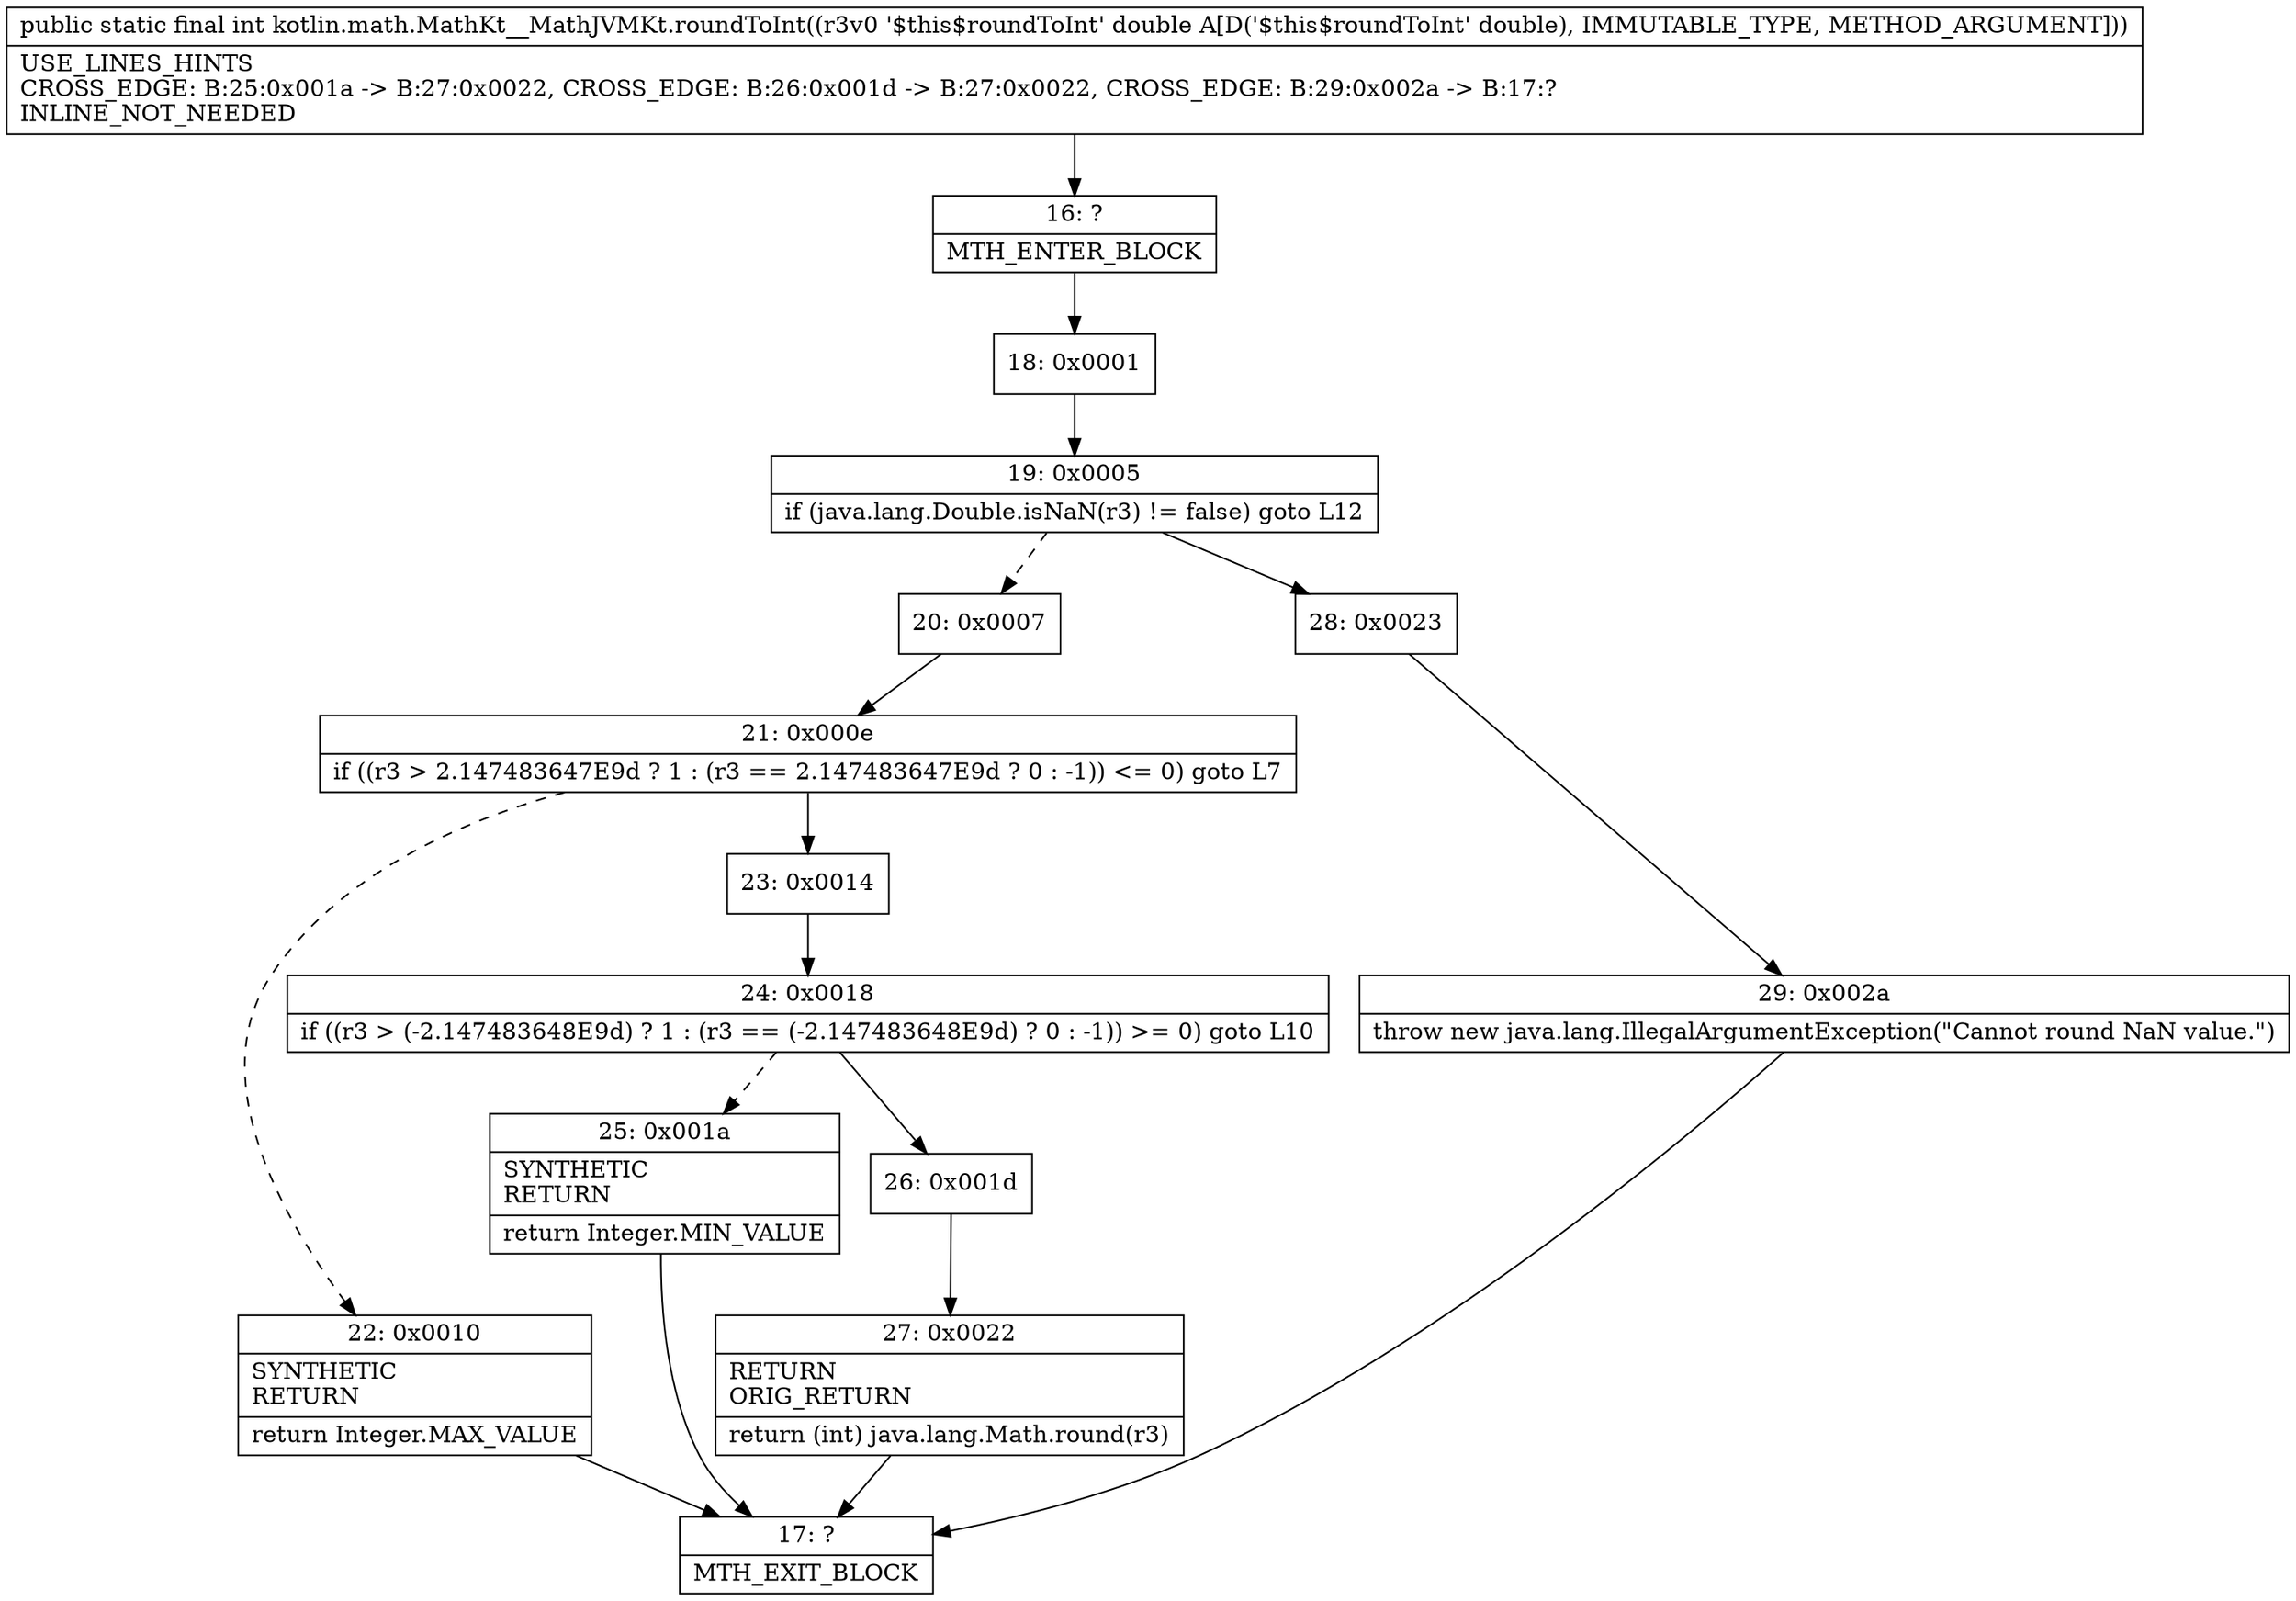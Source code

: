 digraph "CFG forkotlin.math.MathKt__MathJVMKt.roundToInt(D)I" {
Node_16 [shape=record,label="{16\:\ ?|MTH_ENTER_BLOCK\l}"];
Node_18 [shape=record,label="{18\:\ 0x0001}"];
Node_19 [shape=record,label="{19\:\ 0x0005|if (java.lang.Double.isNaN(r3) != false) goto L12\l}"];
Node_20 [shape=record,label="{20\:\ 0x0007}"];
Node_21 [shape=record,label="{21\:\ 0x000e|if ((r3 \> 2.147483647E9d ? 1 : (r3 == 2.147483647E9d ? 0 : \-1)) \<= 0) goto L7\l}"];
Node_22 [shape=record,label="{22\:\ 0x0010|SYNTHETIC\lRETURN\l|return Integer.MAX_VALUE\l}"];
Node_17 [shape=record,label="{17\:\ ?|MTH_EXIT_BLOCK\l}"];
Node_23 [shape=record,label="{23\:\ 0x0014}"];
Node_24 [shape=record,label="{24\:\ 0x0018|if ((r3 \> (\-2.147483648E9d) ? 1 : (r3 == (\-2.147483648E9d) ? 0 : \-1)) \>= 0) goto L10\l}"];
Node_25 [shape=record,label="{25\:\ 0x001a|SYNTHETIC\lRETURN\l|return Integer.MIN_VALUE\l}"];
Node_26 [shape=record,label="{26\:\ 0x001d}"];
Node_27 [shape=record,label="{27\:\ 0x0022|RETURN\lORIG_RETURN\l|return (int) java.lang.Math.round(r3)\l}"];
Node_28 [shape=record,label="{28\:\ 0x0023}"];
Node_29 [shape=record,label="{29\:\ 0x002a|throw new java.lang.IllegalArgumentException(\"Cannot round NaN value.\")\l}"];
MethodNode[shape=record,label="{public static final int kotlin.math.MathKt__MathJVMKt.roundToInt((r3v0 '$this$roundToInt' double A[D('$this$roundToInt' double), IMMUTABLE_TYPE, METHOD_ARGUMENT]))  | USE_LINES_HINTS\lCROSS_EDGE: B:25:0x001a \-\> B:27:0x0022, CROSS_EDGE: B:26:0x001d \-\> B:27:0x0022, CROSS_EDGE: B:29:0x002a \-\> B:17:?\lINLINE_NOT_NEEDED\l}"];
MethodNode -> Node_16;Node_16 -> Node_18;
Node_18 -> Node_19;
Node_19 -> Node_20[style=dashed];
Node_19 -> Node_28;
Node_20 -> Node_21;
Node_21 -> Node_22[style=dashed];
Node_21 -> Node_23;
Node_22 -> Node_17;
Node_23 -> Node_24;
Node_24 -> Node_25[style=dashed];
Node_24 -> Node_26;
Node_25 -> Node_17;
Node_26 -> Node_27;
Node_27 -> Node_17;
Node_28 -> Node_29;
Node_29 -> Node_17;
}

